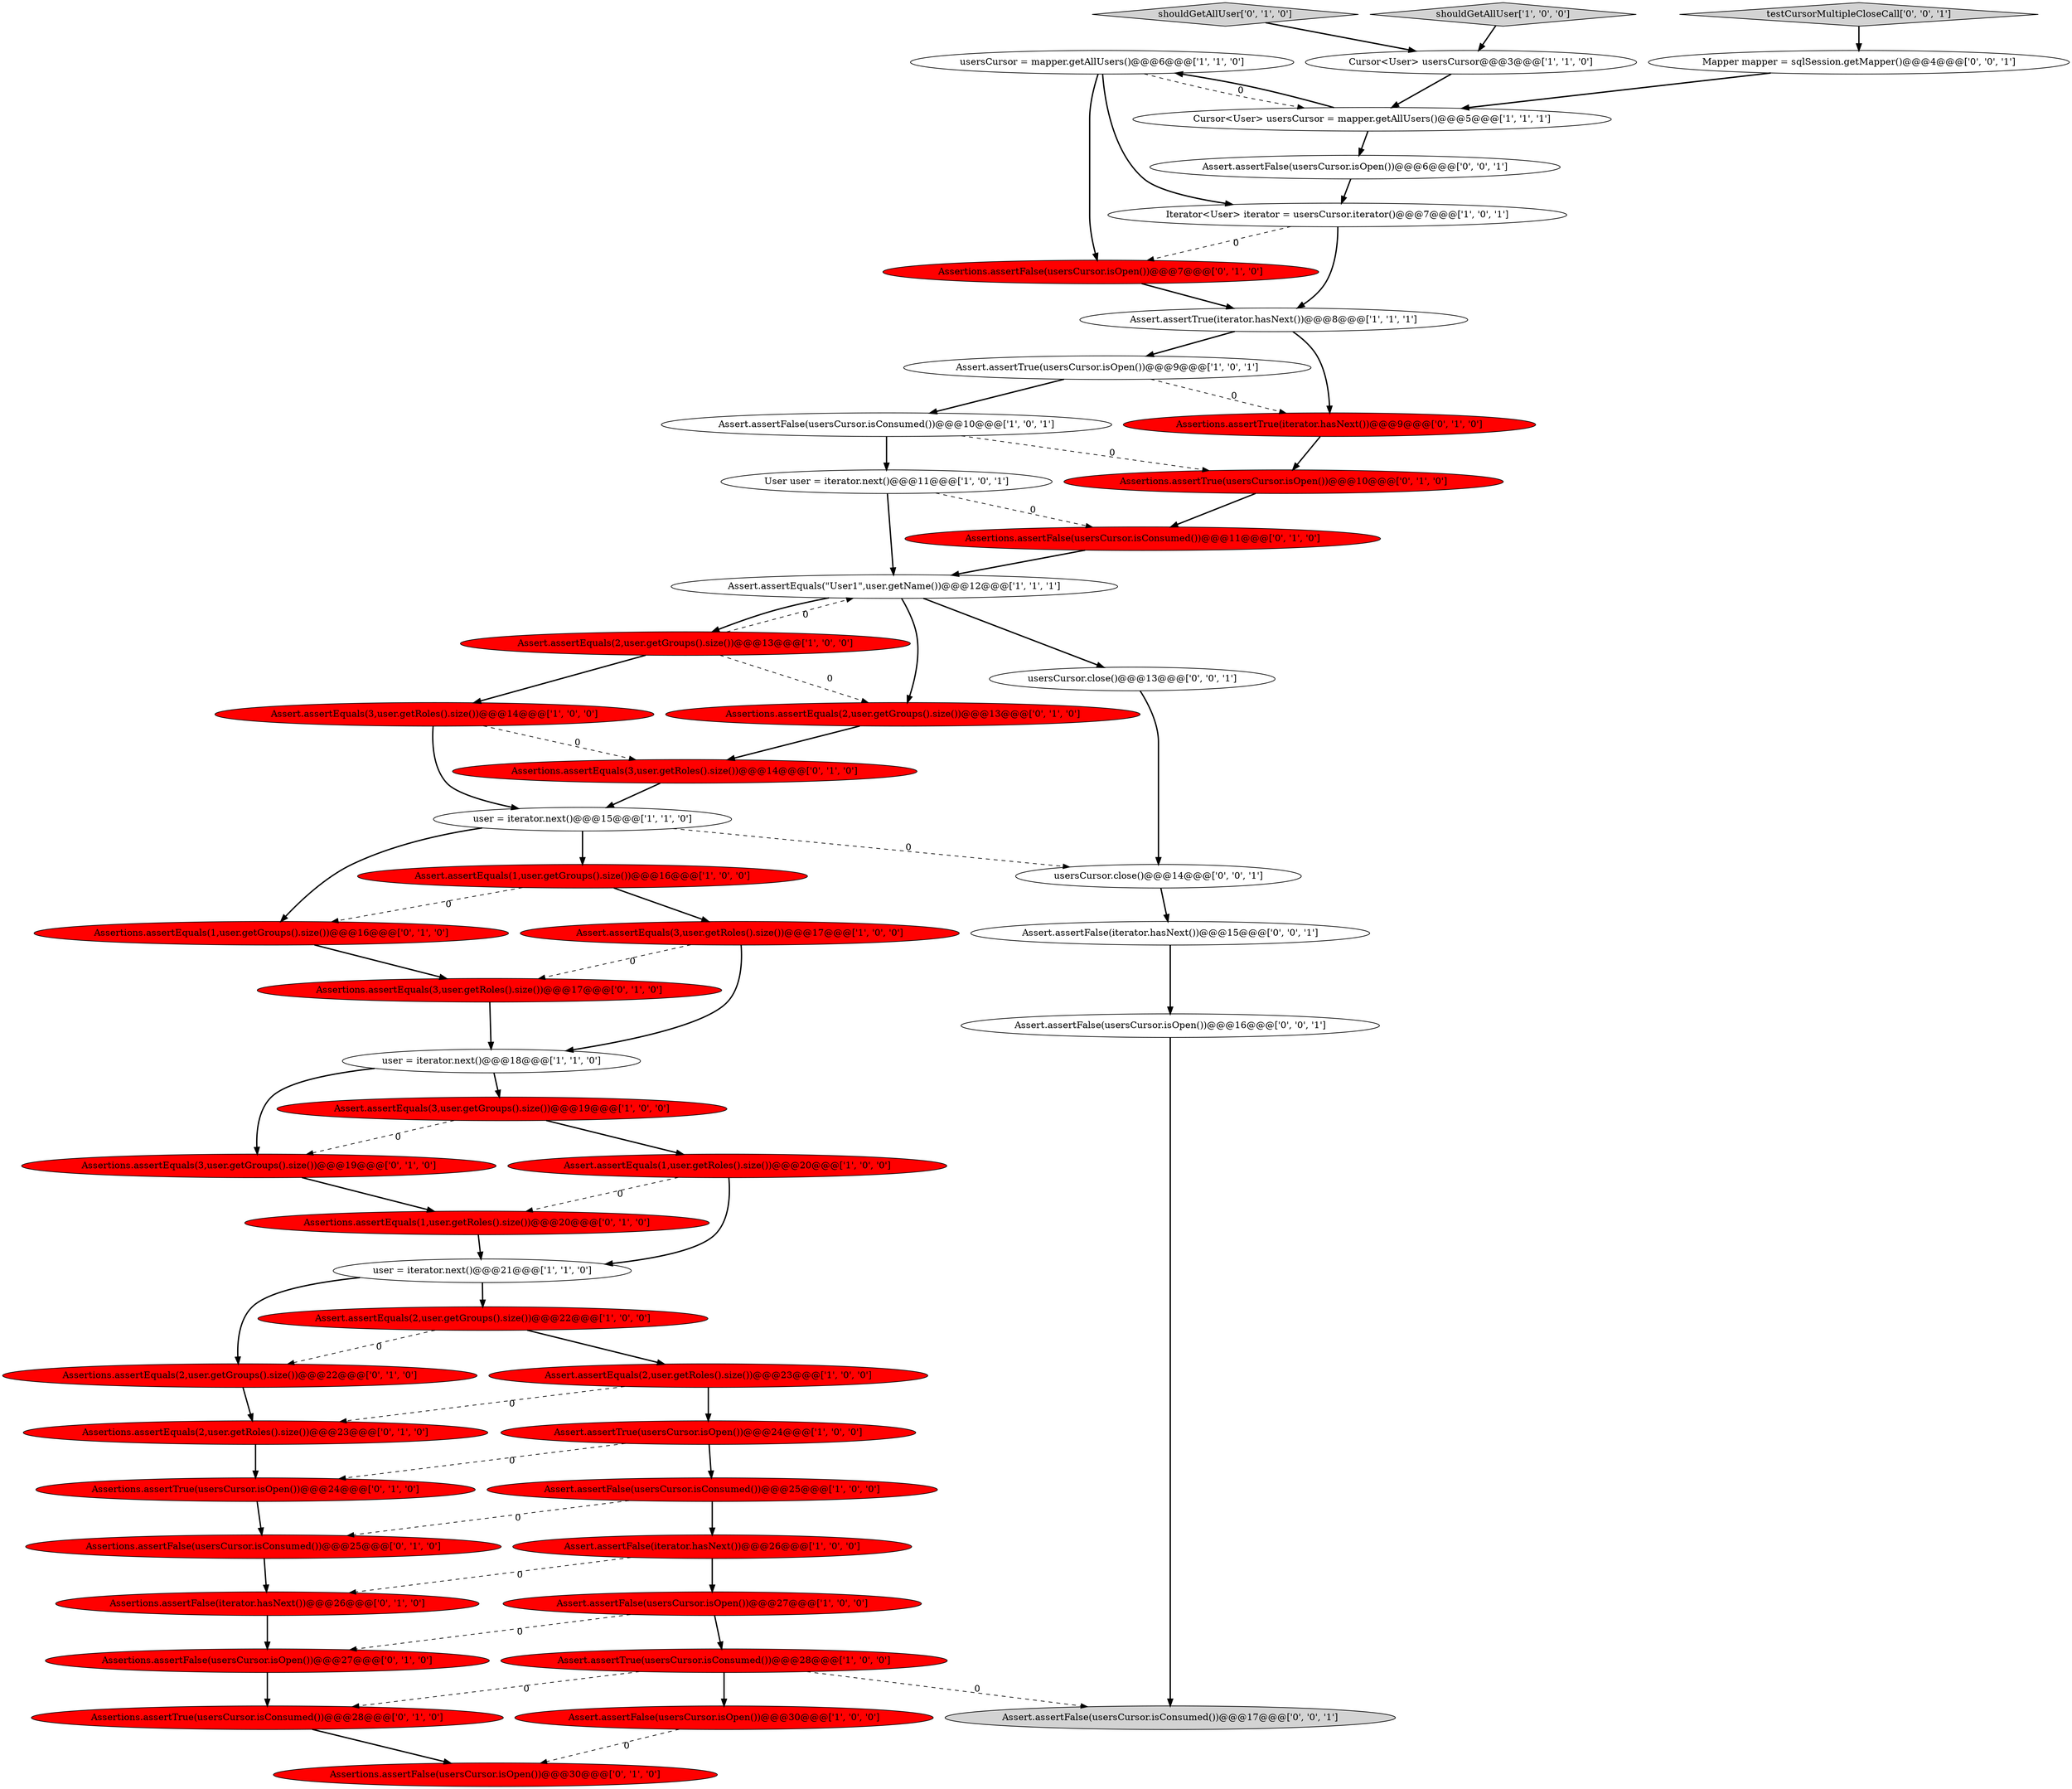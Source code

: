 digraph {
16 [style = filled, label = "Assert.assertTrue(iterator.hasNext())@@@8@@@['1', '1', '1']", fillcolor = white, shape = ellipse image = "AAA0AAABBB1BBB"];
11 [style = filled, label = "Assert.assertEquals(2,user.getGroups().size())@@@22@@@['1', '0', '0']", fillcolor = red, shape = ellipse image = "AAA1AAABBB1BBB"];
35 [style = filled, label = "Assertions.assertEquals(2,user.getGroups().size())@@@22@@@['0', '1', '0']", fillcolor = red, shape = ellipse image = "AAA1AAABBB2BBB"];
1 [style = filled, label = "Assert.assertTrue(usersCursor.isConsumed())@@@28@@@['1', '0', '0']", fillcolor = red, shape = ellipse image = "AAA1AAABBB1BBB"];
26 [style = filled, label = "Assert.assertEquals(3,user.getGroups().size())@@@19@@@['1', '0', '0']", fillcolor = red, shape = ellipse image = "AAA1AAABBB1BBB"];
6 [style = filled, label = "Assert.assertFalse(usersCursor.isOpen())@@@27@@@['1', '0', '0']", fillcolor = red, shape = ellipse image = "AAA1AAABBB1BBB"];
3 [style = filled, label = "Assert.assertEquals(3,user.getRoles().size())@@@14@@@['1', '0', '0']", fillcolor = red, shape = ellipse image = "AAA1AAABBB1BBB"];
50 [style = filled, label = "Assert.assertFalse(iterator.hasNext())@@@15@@@['0', '0', '1']", fillcolor = white, shape = ellipse image = "AAA0AAABBB3BBB"];
15 [style = filled, label = "Assert.assertEquals(1,user.getRoles().size())@@@20@@@['1', '0', '0']", fillcolor = red, shape = ellipse image = "AAA1AAABBB1BBB"];
38 [style = filled, label = "shouldGetAllUser['0', '1', '0']", fillcolor = lightgray, shape = diamond image = "AAA0AAABBB2BBB"];
43 [style = filled, label = "Assertions.assertEquals(2,user.getRoles().size())@@@23@@@['0', '1', '0']", fillcolor = red, shape = ellipse image = "AAA1AAABBB2BBB"];
44 [style = filled, label = "Assertions.assertTrue(usersCursor.isOpen())@@@10@@@['0', '1', '0']", fillcolor = red, shape = ellipse image = "AAA1AAABBB2BBB"];
42 [style = filled, label = "Assertions.assertFalse(usersCursor.isOpen())@@@30@@@['0', '1', '0']", fillcolor = red, shape = ellipse image = "AAA1AAABBB2BBB"];
18 [style = filled, label = "Assert.assertTrue(usersCursor.isOpen())@@@24@@@['1', '0', '0']", fillcolor = red, shape = ellipse image = "AAA1AAABBB1BBB"];
27 [style = filled, label = "Assertions.assertEquals(1,user.getRoles().size())@@@20@@@['0', '1', '0']", fillcolor = red, shape = ellipse image = "AAA1AAABBB2BBB"];
45 [style = filled, label = "Assertions.assertTrue(iterator.hasNext())@@@9@@@['0', '1', '0']", fillcolor = red, shape = ellipse image = "AAA1AAABBB2BBB"];
52 [style = filled, label = "Assert.assertFalse(usersCursor.isOpen())@@@16@@@['0', '0', '1']", fillcolor = white, shape = ellipse image = "AAA0AAABBB3BBB"];
5 [style = filled, label = "usersCursor = mapper.getAllUsers()@@@6@@@['1', '1', '0']", fillcolor = white, shape = ellipse image = "AAA0AAABBB1BBB"];
49 [style = filled, label = "testCursorMultipleCloseCall['0', '0', '1']", fillcolor = lightgray, shape = diamond image = "AAA0AAABBB3BBB"];
48 [style = filled, label = "Assert.assertFalse(usersCursor.isOpen())@@@6@@@['0', '0', '1']", fillcolor = white, shape = ellipse image = "AAA0AAABBB3BBB"];
0 [style = filled, label = "Assert.assertFalse(iterator.hasNext())@@@26@@@['1', '0', '0']", fillcolor = red, shape = ellipse image = "AAA1AAABBB1BBB"];
8 [style = filled, label = "user = iterator.next()@@@21@@@['1', '1', '0']", fillcolor = white, shape = ellipse image = "AAA0AAABBB1BBB"];
2 [style = filled, label = "Assert.assertEquals(3,user.getRoles().size())@@@17@@@['1', '0', '0']", fillcolor = red, shape = ellipse image = "AAA1AAABBB1BBB"];
10 [style = filled, label = "Cursor<User> usersCursor = mapper.getAllUsers()@@@5@@@['1', '1', '1']", fillcolor = white, shape = ellipse image = "AAA0AAABBB1BBB"];
24 [style = filled, label = "Assert.assertEquals(2,user.getGroups().size())@@@13@@@['1', '0', '0']", fillcolor = red, shape = ellipse image = "AAA1AAABBB1BBB"];
4 [style = filled, label = "shouldGetAllUser['1', '0', '0']", fillcolor = lightgray, shape = diamond image = "AAA0AAABBB1BBB"];
34 [style = filled, label = "Assertions.assertEquals(2,user.getGroups().size())@@@13@@@['0', '1', '0']", fillcolor = red, shape = ellipse image = "AAA1AAABBB2BBB"];
36 [style = filled, label = "Assertions.assertFalse(usersCursor.isOpen())@@@27@@@['0', '1', '0']", fillcolor = red, shape = ellipse image = "AAA1AAABBB2BBB"];
31 [style = filled, label = "Assertions.assertTrue(usersCursor.isConsumed())@@@28@@@['0', '1', '0']", fillcolor = red, shape = ellipse image = "AAA1AAABBB2BBB"];
9 [style = filled, label = "Assert.assertEquals(\"User1\",user.getName())@@@12@@@['1', '1', '1']", fillcolor = white, shape = ellipse image = "AAA0AAABBB1BBB"];
39 [style = filled, label = "Assertions.assertEquals(3,user.getRoles().size())@@@17@@@['0', '1', '0']", fillcolor = red, shape = ellipse image = "AAA1AAABBB2BBB"];
53 [style = filled, label = "Mapper mapper = sqlSession.getMapper()@@@4@@@['0', '0', '1']", fillcolor = white, shape = ellipse image = "AAA0AAABBB3BBB"];
29 [style = filled, label = "Assertions.assertEquals(1,user.getGroups().size())@@@16@@@['0', '1', '0']", fillcolor = red, shape = ellipse image = "AAA1AAABBB2BBB"];
32 [style = filled, label = "Assertions.assertEquals(3,user.getGroups().size())@@@19@@@['0', '1', '0']", fillcolor = red, shape = ellipse image = "AAA1AAABBB2BBB"];
23 [style = filled, label = "Assert.assertFalse(usersCursor.isConsumed())@@@25@@@['1', '0', '0']", fillcolor = red, shape = ellipse image = "AAA1AAABBB1BBB"];
37 [style = filled, label = "Assertions.assertFalse(iterator.hasNext())@@@26@@@['0', '1', '0']", fillcolor = red, shape = ellipse image = "AAA1AAABBB2BBB"];
7 [style = filled, label = "Iterator<User> iterator = usersCursor.iterator()@@@7@@@['1', '0', '1']", fillcolor = white, shape = ellipse image = "AAA0AAABBB1BBB"];
14 [style = filled, label = "Assert.assertTrue(usersCursor.isOpen())@@@9@@@['1', '0', '1']", fillcolor = white, shape = ellipse image = "AAA0AAABBB1BBB"];
20 [style = filled, label = "Assert.assertFalse(usersCursor.isOpen())@@@30@@@['1', '0', '0']", fillcolor = red, shape = ellipse image = "AAA1AAABBB1BBB"];
46 [style = filled, label = "Assert.assertFalse(usersCursor.isConsumed())@@@17@@@['0', '0', '1']", fillcolor = lightgray, shape = ellipse image = "AAA0AAABBB3BBB"];
51 [style = filled, label = "usersCursor.close()@@@13@@@['0', '0', '1']", fillcolor = white, shape = ellipse image = "AAA0AAABBB3BBB"];
41 [style = filled, label = "Assertions.assertFalse(usersCursor.isConsumed())@@@25@@@['0', '1', '0']", fillcolor = red, shape = ellipse image = "AAA1AAABBB2BBB"];
40 [style = filled, label = "Assertions.assertFalse(usersCursor.isOpen())@@@7@@@['0', '1', '0']", fillcolor = red, shape = ellipse image = "AAA1AAABBB2BBB"];
13 [style = filled, label = "user = iterator.next()@@@18@@@['1', '1', '0']", fillcolor = white, shape = ellipse image = "AAA0AAABBB1BBB"];
19 [style = filled, label = "Cursor<User> usersCursor@@@3@@@['1', '1', '0']", fillcolor = white, shape = ellipse image = "AAA0AAABBB1BBB"];
22 [style = filled, label = "User user = iterator.next()@@@11@@@['1', '0', '1']", fillcolor = white, shape = ellipse image = "AAA0AAABBB1BBB"];
21 [style = filled, label = "user = iterator.next()@@@15@@@['1', '1', '0']", fillcolor = white, shape = ellipse image = "AAA0AAABBB1BBB"];
28 [style = filled, label = "Assertions.assertTrue(usersCursor.isOpen())@@@24@@@['0', '1', '0']", fillcolor = red, shape = ellipse image = "AAA1AAABBB2BBB"];
33 [style = filled, label = "Assertions.assertEquals(3,user.getRoles().size())@@@14@@@['0', '1', '0']", fillcolor = red, shape = ellipse image = "AAA1AAABBB2BBB"];
25 [style = filled, label = "Assert.assertEquals(1,user.getGroups().size())@@@16@@@['1', '0', '0']", fillcolor = red, shape = ellipse image = "AAA1AAABBB1BBB"];
17 [style = filled, label = "Assert.assertEquals(2,user.getRoles().size())@@@23@@@['1', '0', '0']", fillcolor = red, shape = ellipse image = "AAA1AAABBB1BBB"];
47 [style = filled, label = "usersCursor.close()@@@14@@@['0', '0', '1']", fillcolor = white, shape = ellipse image = "AAA0AAABBB3BBB"];
12 [style = filled, label = "Assert.assertFalse(usersCursor.isConsumed())@@@10@@@['1', '0', '1']", fillcolor = white, shape = ellipse image = "AAA0AAABBB1BBB"];
30 [style = filled, label = "Assertions.assertFalse(usersCursor.isConsumed())@@@11@@@['0', '1', '0']", fillcolor = red, shape = ellipse image = "AAA1AAABBB2BBB"];
44->30 [style = bold, label=""];
13->32 [style = bold, label=""];
9->51 [style = bold, label=""];
52->46 [style = bold, label=""];
0->37 [style = dashed, label="0"];
18->23 [style = bold, label=""];
37->36 [style = bold, label=""];
17->43 [style = dashed, label="0"];
0->6 [style = bold, label=""];
29->39 [style = bold, label=""];
16->45 [style = bold, label=""];
39->13 [style = bold, label=""];
3->33 [style = dashed, label="0"];
26->32 [style = dashed, label="0"];
1->31 [style = dashed, label="0"];
22->9 [style = bold, label=""];
34->33 [style = bold, label=""];
4->19 [style = bold, label=""];
41->37 [style = bold, label=""];
36->31 [style = bold, label=""];
1->20 [style = bold, label=""];
10->48 [style = bold, label=""];
19->10 [style = bold, label=""];
32->27 [style = bold, label=""];
30->9 [style = bold, label=""];
21->25 [style = bold, label=""];
35->43 [style = bold, label=""];
23->0 [style = bold, label=""];
45->44 [style = bold, label=""];
8->35 [style = bold, label=""];
25->2 [style = bold, label=""];
50->52 [style = bold, label=""];
47->50 [style = bold, label=""];
38->19 [style = bold, label=""];
28->41 [style = bold, label=""];
43->28 [style = bold, label=""];
2->13 [style = bold, label=""];
49->53 [style = bold, label=""];
6->1 [style = bold, label=""];
31->42 [style = bold, label=""];
11->35 [style = dashed, label="0"];
21->29 [style = bold, label=""];
40->16 [style = bold, label=""];
10->5 [style = bold, label=""];
20->42 [style = dashed, label="0"];
21->47 [style = dashed, label="0"];
5->10 [style = dashed, label="0"];
13->26 [style = bold, label=""];
6->36 [style = dashed, label="0"];
22->30 [style = dashed, label="0"];
24->9 [style = dashed, label="0"];
14->12 [style = bold, label=""];
51->47 [style = bold, label=""];
7->16 [style = bold, label=""];
26->15 [style = bold, label=""];
14->45 [style = dashed, label="0"];
2->39 [style = dashed, label="0"];
1->46 [style = dashed, label="0"];
12->44 [style = dashed, label="0"];
25->29 [style = dashed, label="0"];
18->28 [style = dashed, label="0"];
5->7 [style = bold, label=""];
16->14 [style = bold, label=""];
3->21 [style = bold, label=""];
11->17 [style = bold, label=""];
48->7 [style = bold, label=""];
15->27 [style = dashed, label="0"];
23->41 [style = dashed, label="0"];
5->40 [style = bold, label=""];
33->21 [style = bold, label=""];
53->10 [style = bold, label=""];
8->11 [style = bold, label=""];
24->3 [style = bold, label=""];
9->24 [style = bold, label=""];
12->22 [style = bold, label=""];
17->18 [style = bold, label=""];
15->8 [style = bold, label=""];
27->8 [style = bold, label=""];
24->34 [style = dashed, label="0"];
7->40 [style = dashed, label="0"];
9->34 [style = bold, label=""];
}
